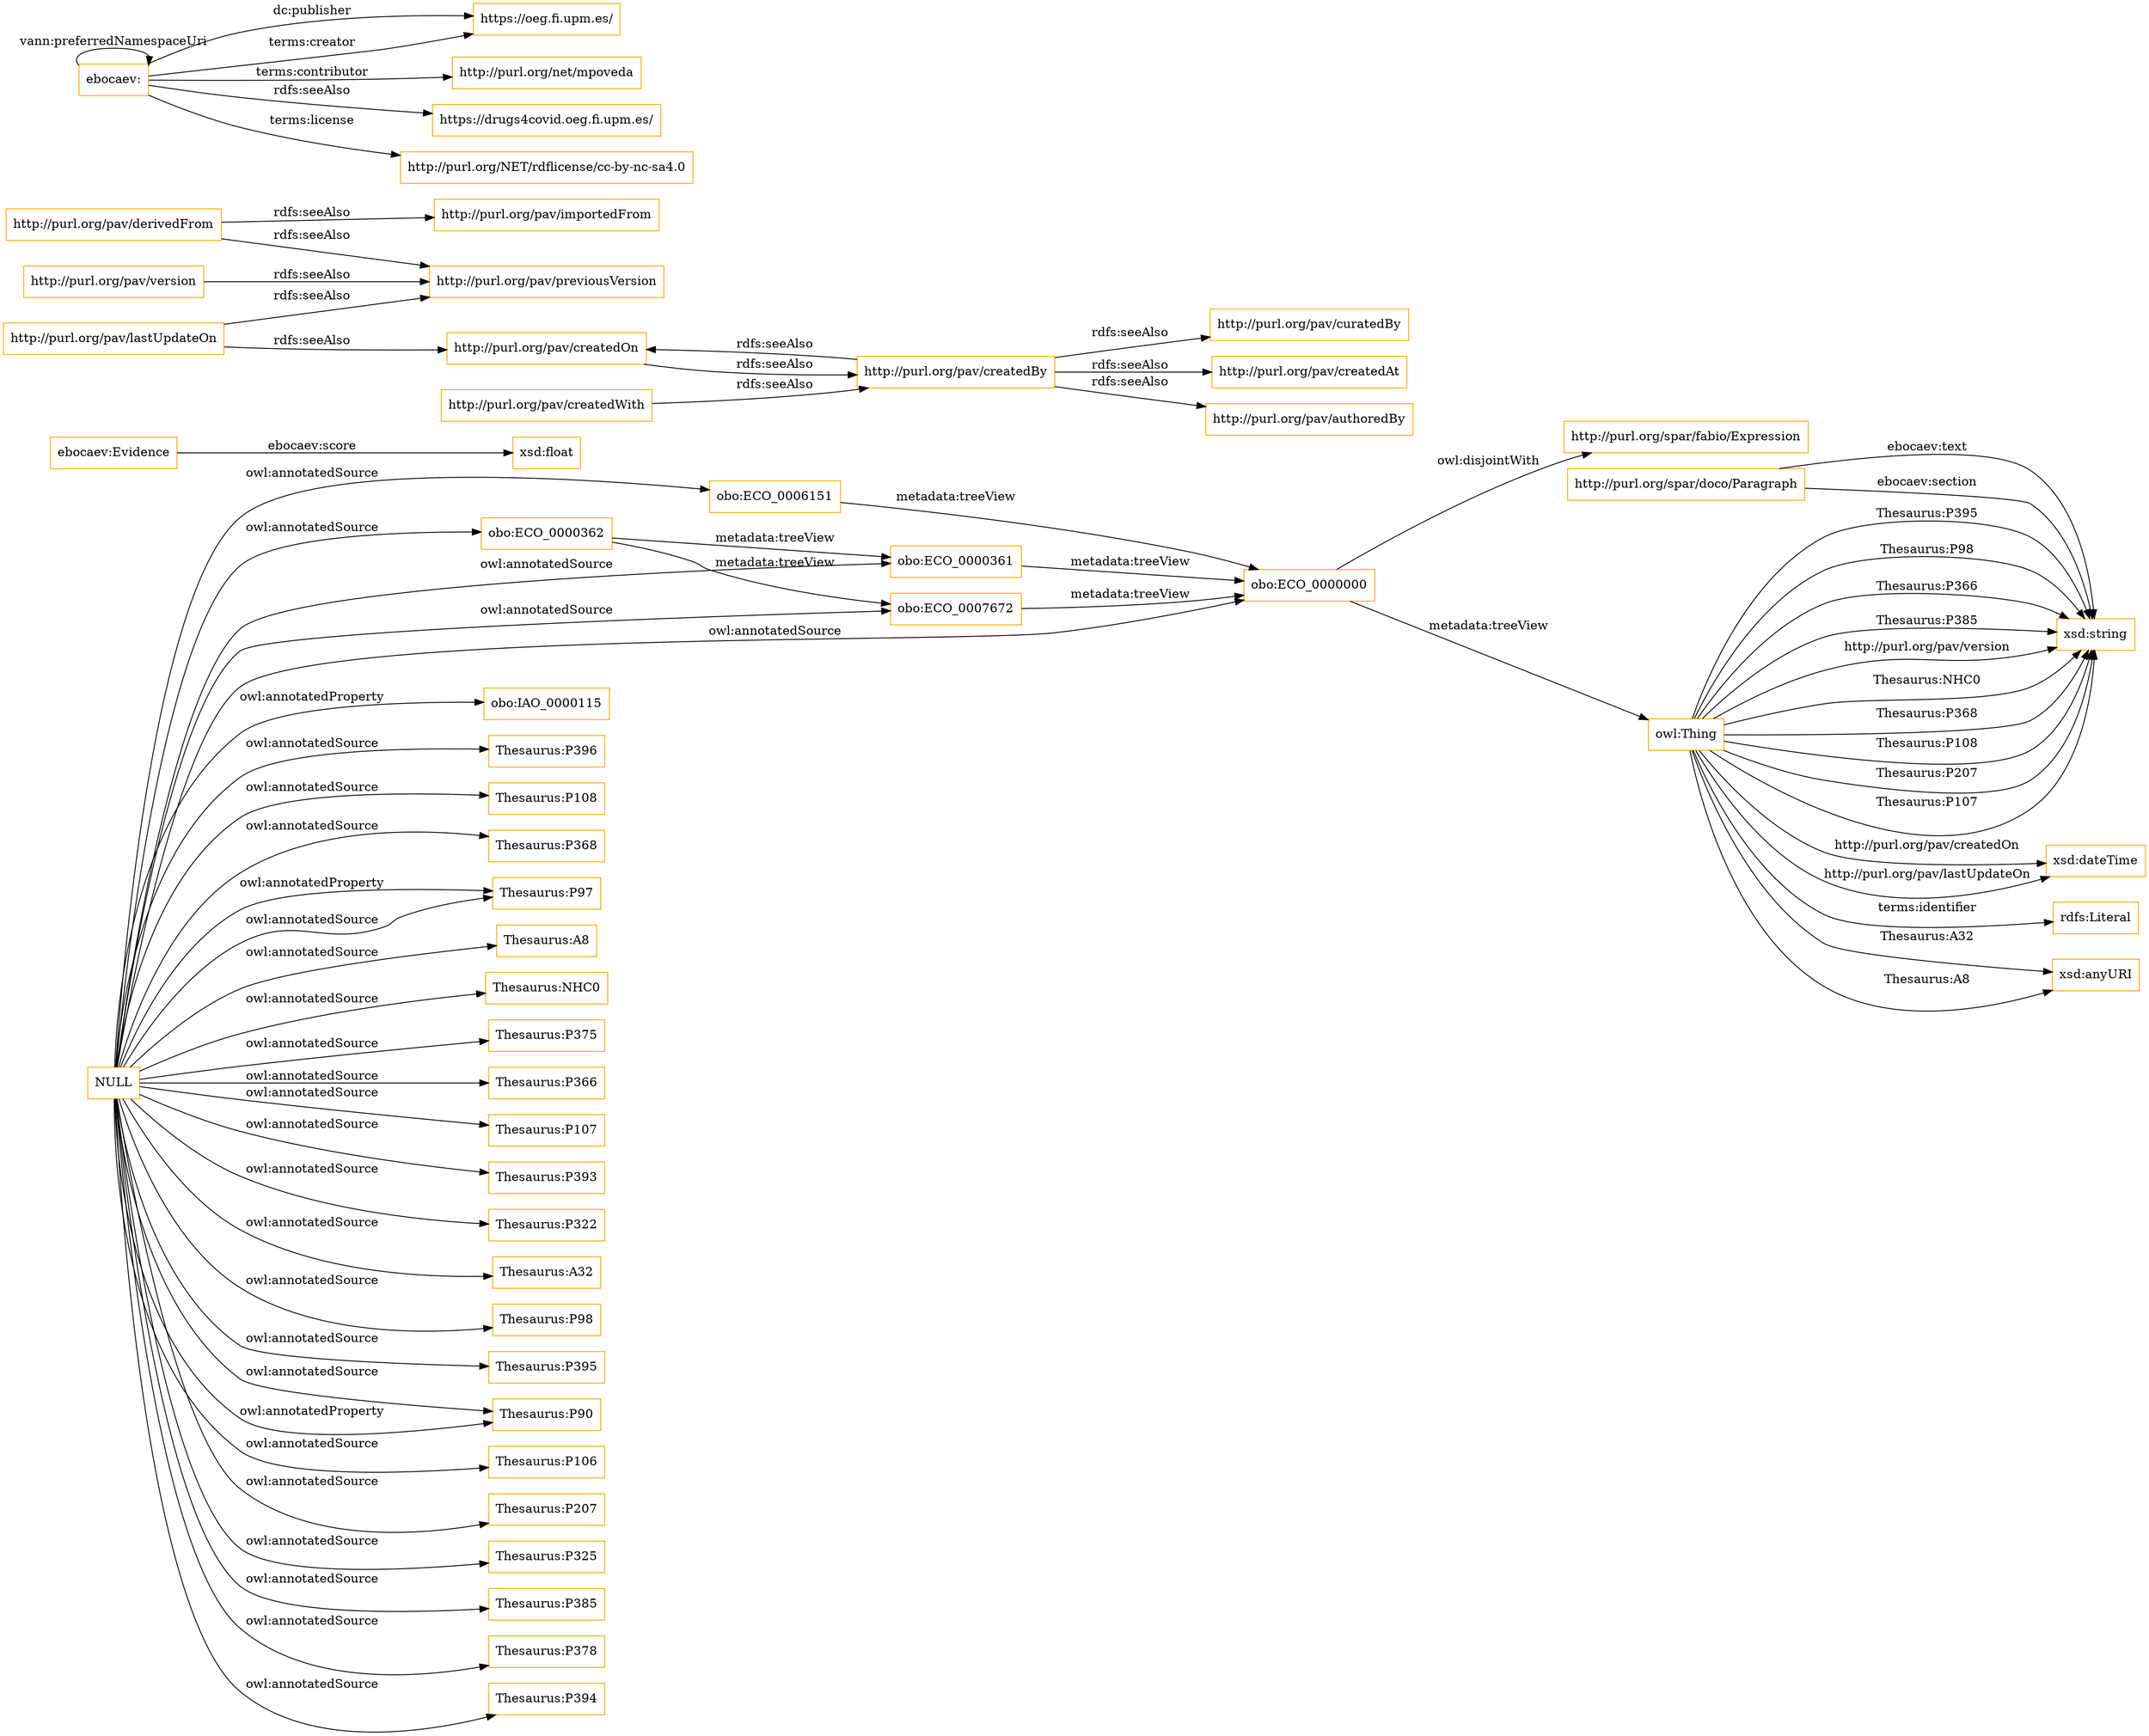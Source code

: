 digraph ar2dtool_diagram { 
rankdir=LR;
size="1501"
node [shape = rectangle, color="orange"]; "obo:ECO_0000362" "ebocaev:Evidence" "http://purl.org/spar/fabio/Expression" "obo:ECO_0006151" "obo:ECO_0000361" "http://purl.org/spar/doco/Paragraph" "obo:ECO_0007672" "obo:ECO_0000000" ; /*classes style*/
	"obo:ECO_0007672" -> "obo:ECO_0000000" [ label = "metadata:treeView" ];
	"NULL" -> "obo:ECO_0006151" [ label = "owl:annotatedSource" ];
	"NULL" -> "obo:IAO_0000115" [ label = "owl:annotatedProperty" ];
	"NULL" -> "Thesaurus:P396" [ label = "owl:annotatedSource" ];
	"NULL" -> "obo:ECO_0000362" [ label = "owl:annotatedSource" ];
	"NULL" -> "Thesaurus:P108" [ label = "owl:annotatedSource" ];
	"NULL" -> "Thesaurus:P368" [ label = "owl:annotatedSource" ];
	"NULL" -> "Thesaurus:P97" [ label = "owl:annotatedProperty" ];
	"NULL" -> "Thesaurus:A8" [ label = "owl:annotatedSource" ];
	"NULL" -> "Thesaurus:NHC0" [ label = "owl:annotatedSource" ];
	"NULL" -> "Thesaurus:P375" [ label = "owl:annotatedSource" ];
	"NULL" -> "obo:ECO_0007672" [ label = "owl:annotatedSource" ];
	"NULL" -> "Thesaurus:P366" [ label = "owl:annotatedSource" ];
	"NULL" -> "Thesaurus:P107" [ label = "owl:annotatedSource" ];
	"NULL" -> "Thesaurus:P393" [ label = "owl:annotatedSource" ];
	"NULL" -> "Thesaurus:P322" [ label = "owl:annotatedSource" ];
	"NULL" -> "obo:ECO_0000000" [ label = "owl:annotatedSource" ];
	"NULL" -> "Thesaurus:A32" [ label = "owl:annotatedSource" ];
	"NULL" -> "Thesaurus:P98" [ label = "owl:annotatedSource" ];
	"NULL" -> "Thesaurus:P395" [ label = "owl:annotatedSource" ];
	"NULL" -> "Thesaurus:P90" [ label = "owl:annotatedSource" ];
	"NULL" -> "Thesaurus:P106" [ label = "owl:annotatedSource" ];
	"NULL" -> "Thesaurus:P207" [ label = "owl:annotatedSource" ];
	"NULL" -> "Thesaurus:P325" [ label = "owl:annotatedSource" ];
	"NULL" -> "obo:ECO_0000361" [ label = "owl:annotatedSource" ];
	"NULL" -> "Thesaurus:P385" [ label = "owl:annotatedSource" ];
	"NULL" -> "Thesaurus:P90" [ label = "owl:annotatedProperty" ];
	"NULL" -> "Thesaurus:P378" [ label = "owl:annotatedSource" ];
	"NULL" -> "Thesaurus:P394" [ label = "owl:annotatedSource" ];
	"NULL" -> "Thesaurus:P97" [ label = "owl:annotatedSource" ];
	"http://purl.org/pav/version" -> "http://purl.org/pav/previousVersion" [ label = "rdfs:seeAlso" ];
	"obo:ECO_0000362" -> "obo:ECO_0007672" [ label = "metadata:treeView" ];
	"obo:ECO_0000362" -> "obo:ECO_0000361" [ label = "metadata:treeView" ];
	"http://purl.org/pav/derivedFrom" -> "http://purl.org/pav/previousVersion" [ label = "rdfs:seeAlso" ];
	"http://purl.org/pav/derivedFrom" -> "http://purl.org/pav/importedFrom" [ label = "rdfs:seeAlso" ];
	"obo:ECO_0000361" -> "obo:ECO_0000000" [ label = "metadata:treeView" ];
	"http://purl.org/pav/createdOn" -> "http://purl.org/pav/createdBy" [ label = "rdfs:seeAlso" ];
	"http://purl.org/pav/lastUpdateOn" -> "http://purl.org/pav/previousVersion" [ label = "rdfs:seeAlso" ];
	"http://purl.org/pav/lastUpdateOn" -> "http://purl.org/pav/createdOn" [ label = "rdfs:seeAlso" ];
	"http://purl.org/pav/createdWith" -> "http://purl.org/pav/createdBy" [ label = "rdfs:seeAlso" ];
	"obo:ECO_0006151" -> "obo:ECO_0000000" [ label = "metadata:treeView" ];
	"obo:ECO_0000000" -> "owl:Thing" [ label = "metadata:treeView" ];
	"obo:ECO_0000000" -> "http://purl.org/spar/fabio/Expression" [ label = "owl:disjointWith" ];
	"ebocaev:" -> "https://oeg.fi.upm.es/" [ label = "dc:publisher" ];
	"ebocaev:" -> "http://purl.org/net/mpoveda" [ label = "terms:contributor" ];
	"ebocaev:" -> "https://drugs4covid.oeg.fi.upm.es/" [ label = "rdfs:seeAlso" ];
	"ebocaev:" -> "https://oeg.fi.upm.es/" [ label = "terms:creator" ];
	"ebocaev:" -> "http://purl.org/NET/rdflicense/cc-by-nc-sa4.0" [ label = "terms:license" ];
	"ebocaev:" -> "ebocaev:" [ label = "vann:preferredNamespaceUri" ];
	"http://purl.org/pav/createdBy" -> "http://purl.org/pav/curatedBy" [ label = "rdfs:seeAlso" ];
	"http://purl.org/pav/createdBy" -> "http://purl.org/pav/createdOn" [ label = "rdfs:seeAlso" ];
	"http://purl.org/pav/createdBy" -> "http://purl.org/pav/createdAt" [ label = "rdfs:seeAlso" ];
	"http://purl.org/pav/createdBy" -> "http://purl.org/pav/authoredBy" [ label = "rdfs:seeAlso" ];
	"owl:Thing" -> "xsd:string" [ label = "Thesaurus:P395" ];
	"owl:Thing" -> "xsd:string" [ label = "Thesaurus:P98" ];
	"owl:Thing" -> "xsd:dateTime" [ label = "http://purl.org/pav/createdOn" ];
	"owl:Thing" -> "xsd:dateTime" [ label = "http://purl.org/pav/lastUpdateOn" ];
	"owl:Thing" -> "xsd:string" [ label = "Thesaurus:P366" ];
	"owl:Thing" -> "rdfs:Literal" [ label = "terms:identifier" ];
	"owl:Thing" -> "xsd:string" [ label = "Thesaurus:P385" ];
	"http://purl.org/spar/doco/Paragraph" -> "xsd:string" [ label = "ebocaev:text" ];
	"http://purl.org/spar/doco/Paragraph" -> "xsd:string" [ label = "ebocaev:section" ];
	"owl:Thing" -> "xsd:string" [ label = "http://purl.org/pav/version" ];
	"owl:Thing" -> "xsd:anyURI" [ label = "Thesaurus:A32" ];
	"owl:Thing" -> "xsd:anyURI" [ label = "Thesaurus:A8" ];
	"owl:Thing" -> "xsd:string" [ label = "Thesaurus:NHC0" ];
	"owl:Thing" -> "xsd:string" [ label = "Thesaurus:P368" ];
	"ebocaev:Evidence" -> "xsd:float" [ label = "ebocaev:score" ];
	"owl:Thing" -> "xsd:string" [ label = "Thesaurus:P108" ];
	"owl:Thing" -> "xsd:string" [ label = "Thesaurus:P207" ];
	"owl:Thing" -> "xsd:string" [ label = "Thesaurus:P107" ];

}
